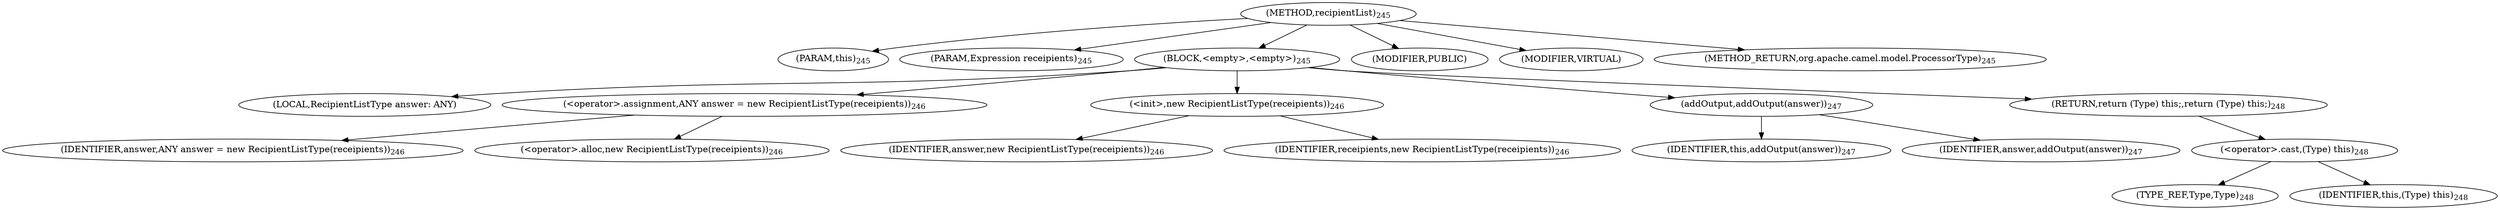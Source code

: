 digraph "recipientList" {  
"691" [label = <(METHOD,recipientList)<SUB>245</SUB>> ]
"57" [label = <(PARAM,this)<SUB>245</SUB>> ]
"692" [label = <(PARAM,Expression receipients)<SUB>245</SUB>> ]
"693" [label = <(BLOCK,&lt;empty&gt;,&lt;empty&gt;)<SUB>245</SUB>> ]
"55" [label = <(LOCAL,RecipientListType answer: ANY)> ]
"694" [label = <(&lt;operator&gt;.assignment,ANY answer = new RecipientListType(receipients))<SUB>246</SUB>> ]
"695" [label = <(IDENTIFIER,answer,ANY answer = new RecipientListType(receipients))<SUB>246</SUB>> ]
"696" [label = <(&lt;operator&gt;.alloc,new RecipientListType(receipients))<SUB>246</SUB>> ]
"697" [label = <(&lt;init&gt;,new RecipientListType(receipients))<SUB>246</SUB>> ]
"54" [label = <(IDENTIFIER,answer,new RecipientListType(receipients))<SUB>246</SUB>> ]
"698" [label = <(IDENTIFIER,receipients,new RecipientListType(receipients))<SUB>246</SUB>> ]
"699" [label = <(addOutput,addOutput(answer))<SUB>247</SUB>> ]
"56" [label = <(IDENTIFIER,this,addOutput(answer))<SUB>247</SUB>> ]
"700" [label = <(IDENTIFIER,answer,addOutput(answer))<SUB>247</SUB>> ]
"701" [label = <(RETURN,return (Type) this;,return (Type) this;)<SUB>248</SUB>> ]
"702" [label = <(&lt;operator&gt;.cast,(Type) this)<SUB>248</SUB>> ]
"703" [label = <(TYPE_REF,Type,Type)<SUB>248</SUB>> ]
"58" [label = <(IDENTIFIER,this,(Type) this)<SUB>248</SUB>> ]
"704" [label = <(MODIFIER,PUBLIC)> ]
"705" [label = <(MODIFIER,VIRTUAL)> ]
"706" [label = <(METHOD_RETURN,org.apache.camel.model.ProcessorType)<SUB>245</SUB>> ]
  "691" -> "57" 
  "691" -> "692" 
  "691" -> "693" 
  "691" -> "704" 
  "691" -> "705" 
  "691" -> "706" 
  "693" -> "55" 
  "693" -> "694" 
  "693" -> "697" 
  "693" -> "699" 
  "693" -> "701" 
  "694" -> "695" 
  "694" -> "696" 
  "697" -> "54" 
  "697" -> "698" 
  "699" -> "56" 
  "699" -> "700" 
  "701" -> "702" 
  "702" -> "703" 
  "702" -> "58" 
}
